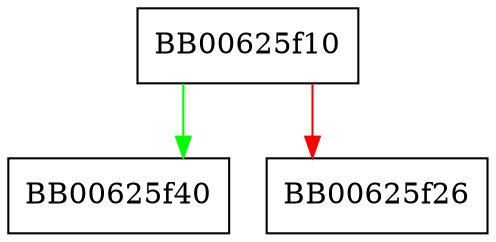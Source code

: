 digraph PKCS7_get_attribute {
  node [shape="box"];
  graph [splines=ortho];
  BB00625f10 -> BB00625f40 [color="green"];
  BB00625f10 -> BB00625f26 [color="red"];
}